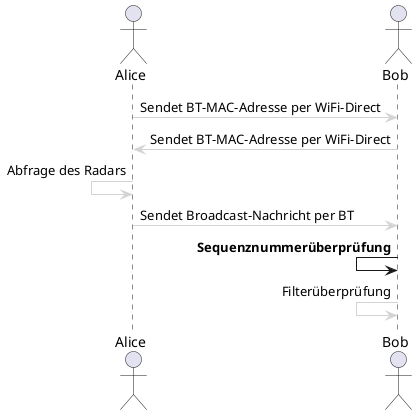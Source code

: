 @startuml

actor "Alice"
actor "Bob"

"Bob" <[#lightgrey]- "Alice": Sendet BT-MAC-Adresse per WiFi-Direct
"Alice" <[#lightgrey]- "Bob": Sendet BT-MAC-Adresse per WiFi-Direct
"Alice" <[#lightgrey]- "Alice": Abfrage des Radars
"Bob" <[#lightgrey]- "Alice": Sendet Broadcast-Nachricht per BT
"Bob" <- "Bob": **Sequenznummerüberprüfung**
"Bob" <[#lightgrey]- "Bob": Filterüberprüfung

@enduml